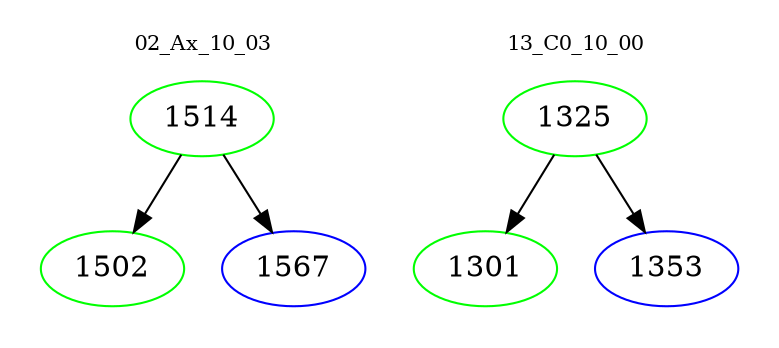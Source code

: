 digraph{
subgraph cluster_0 {
color = white
label = "02_Ax_10_03";
fontsize=10;
T0_1514 [label="1514", color="green"]
T0_1514 -> T0_1502 [color="black"]
T0_1502 [label="1502", color="green"]
T0_1514 -> T0_1567 [color="black"]
T0_1567 [label="1567", color="blue"]
}
subgraph cluster_1 {
color = white
label = "13_C0_10_00";
fontsize=10;
T1_1325 [label="1325", color="green"]
T1_1325 -> T1_1301 [color="black"]
T1_1301 [label="1301", color="green"]
T1_1325 -> T1_1353 [color="black"]
T1_1353 [label="1353", color="blue"]
}
}
